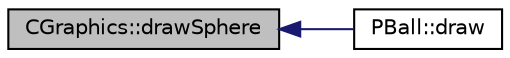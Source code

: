 digraph "CGraphics::drawSphere"
{
 // INTERACTIVE_SVG=YES
  edge [fontname="Helvetica",fontsize="10",labelfontname="Helvetica",labelfontsize="10"];
  node [fontname="Helvetica",fontsize="10",shape=record];
  rankdir="LR";
  Node1 [label="CGraphics::drawSphere",height=0.2,width=0.4,color="black", fillcolor="grey75", style="filled", fontcolor="black"];
  Node1 -> Node2 [dir="back",color="midnightblue",fontsize="10",style="solid",fontname="Helvetica"];
  Node2 [label="PBall::draw",height=0.2,width=0.4,color="black", fillcolor="white", style="filled",URL="$d5/d9b/class_p_ball.html#a16741d3fe2a0ef1019ebeea35ef465aa"];
}
